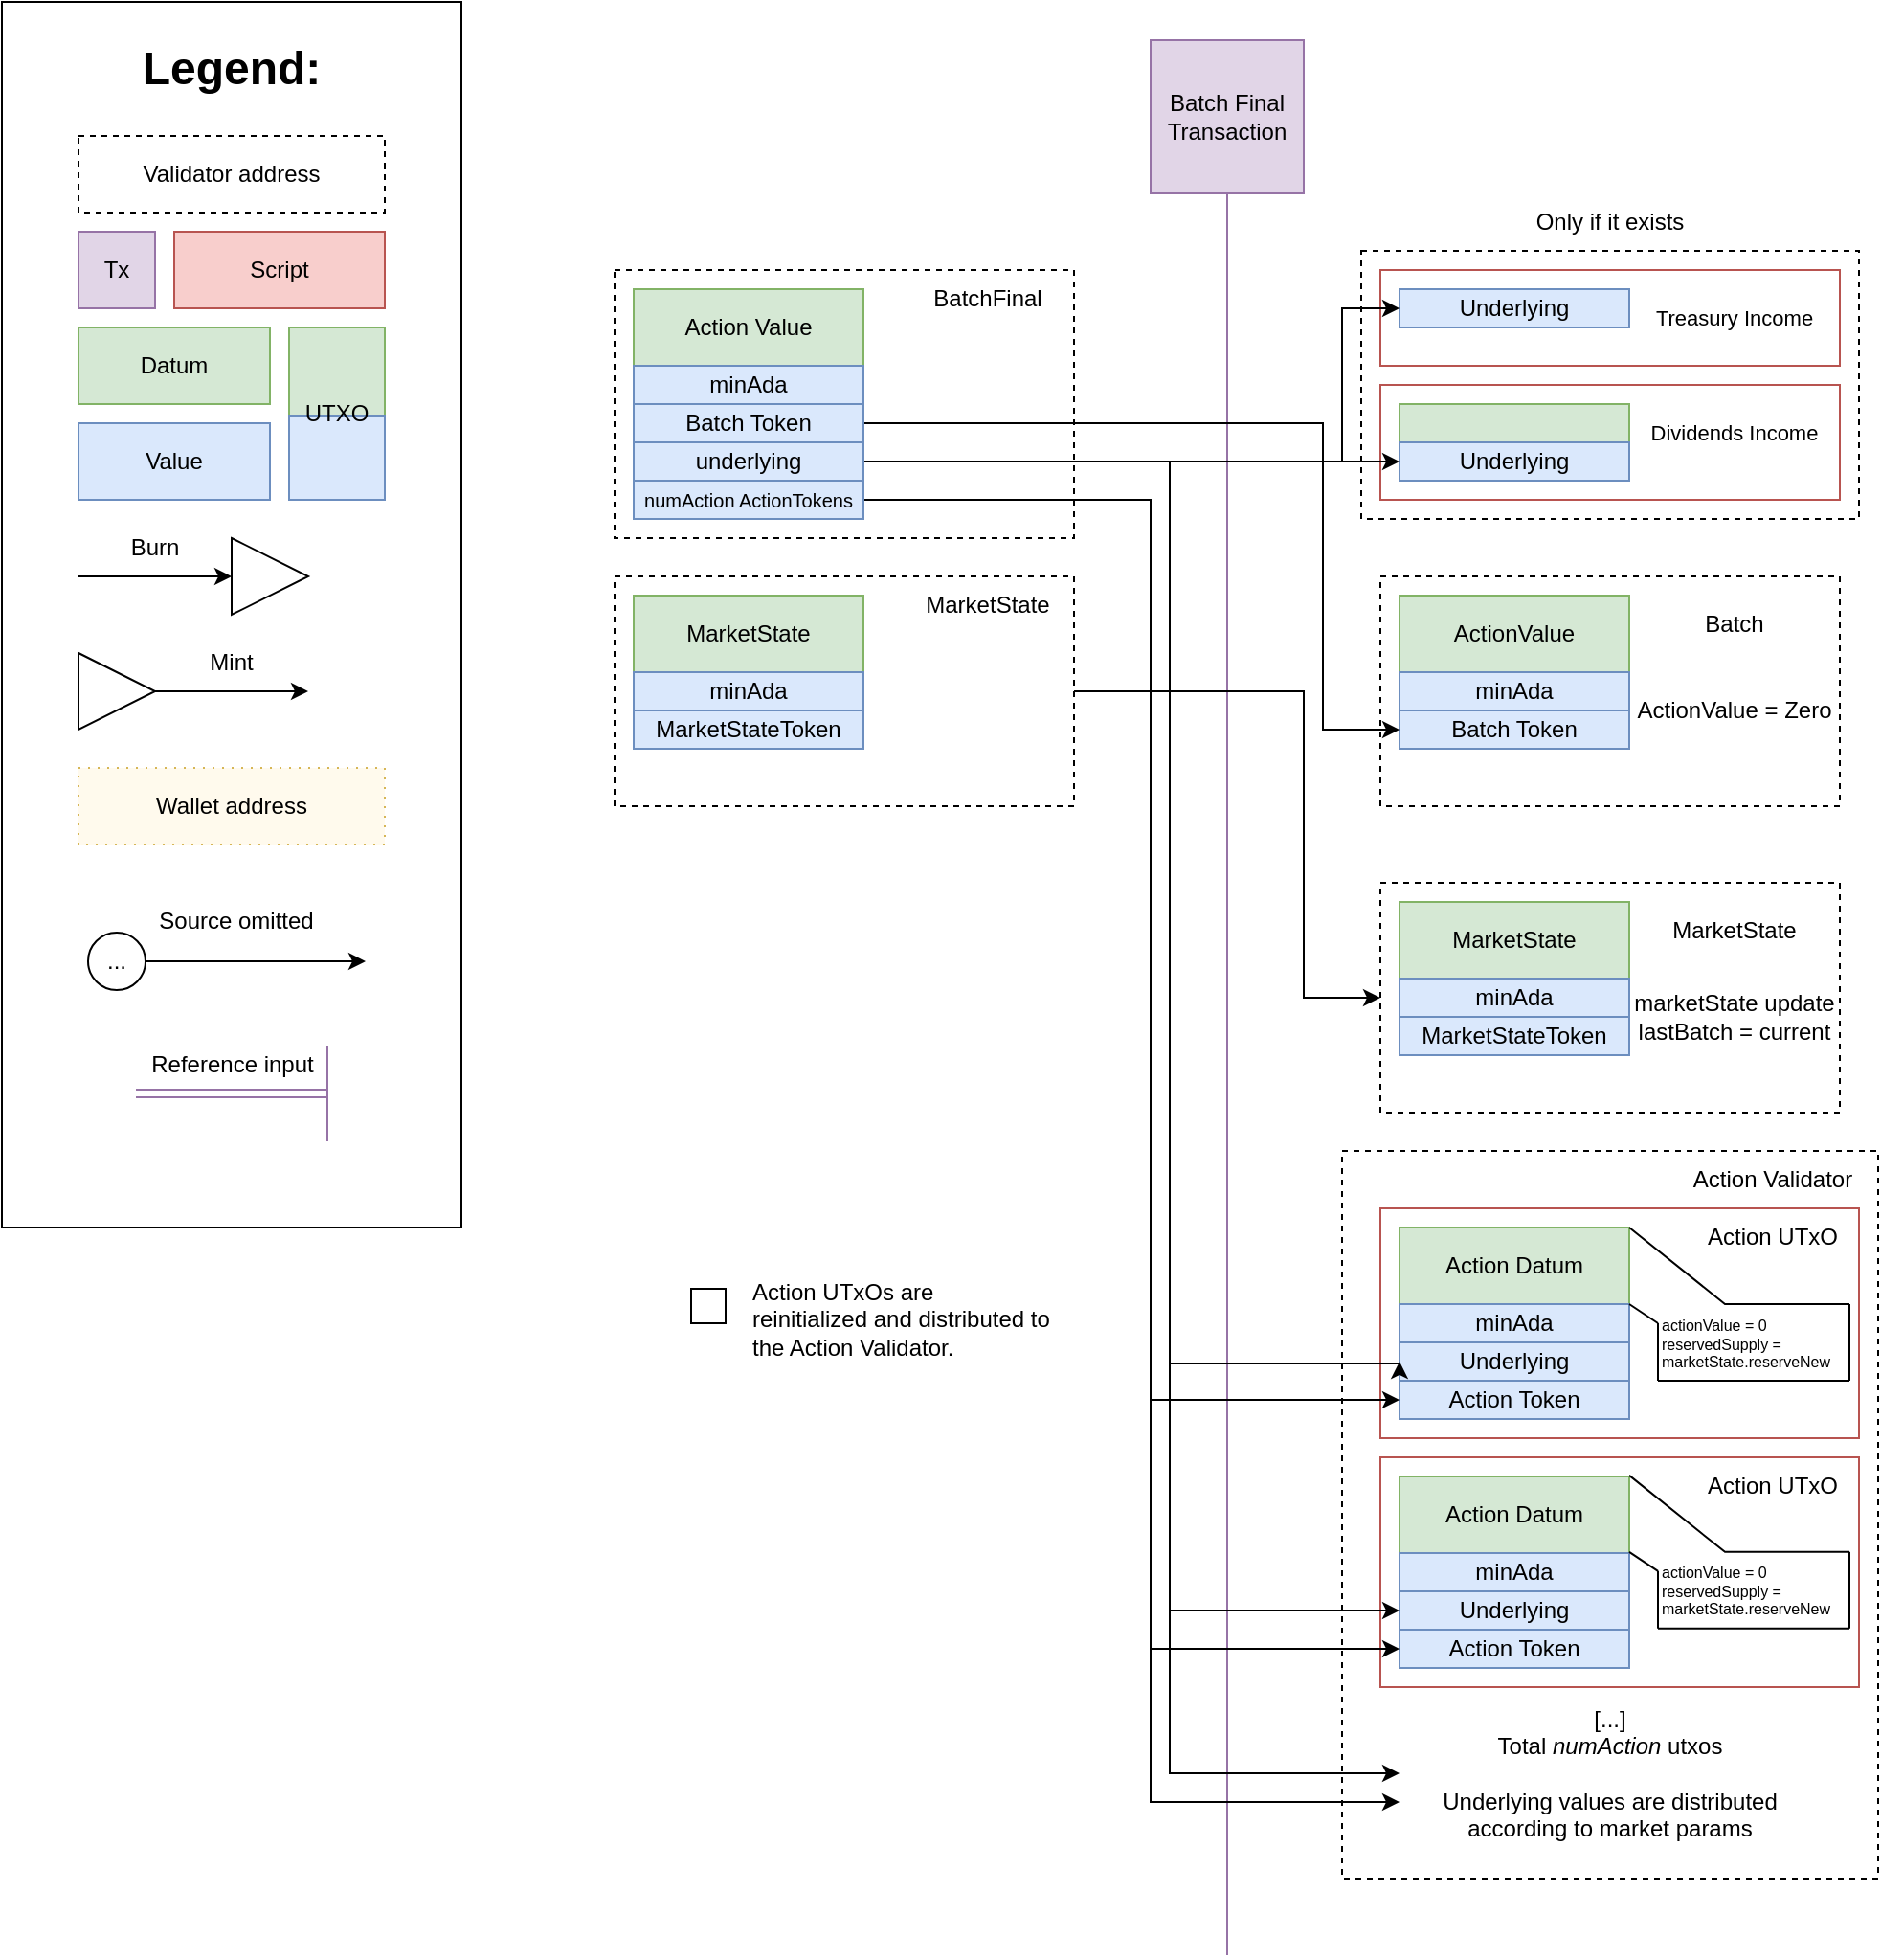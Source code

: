 <mxfile version="26.0.10">
  <diagram name="Page-1" id="YU9haA6fMDT3eav_pW62">
    <mxGraphModel dx="1876" dy="977" grid="1" gridSize="10" guides="1" tooltips="1" connect="1" arrows="1" fold="1" page="1" pageScale="1" pageWidth="850" pageHeight="1100" math="0" shadow="0">
      <root>
        <mxCell id="0" />
        <mxCell id="1" parent="0" />
        <mxCell id="FvWVYKfLzOEbFjhHtuPe-29" value="" style="rounded=0;whiteSpace=wrap;html=1;fillColor=none;strokeColor=#000000;dashed=1;" parent="1" vertex="1">
          <mxGeometry x="470" y="230" width="260" height="140" as="geometry" />
        </mxCell>
        <mxCell id="FvWVYKfLzOEbFjhHtuPe-1" value="Batch Final Transaction" style="whiteSpace=wrap;html=1;aspect=fixed;fillColor=#e1d5e7;strokeColor=#9673a6;" parent="1" vertex="1">
          <mxGeometry x="360" y="120" width="80" height="80" as="geometry" />
        </mxCell>
        <mxCell id="FvWVYKfLzOEbFjhHtuPe-2" value="" style="endArrow=none;html=1;rounded=0;entryX=0.5;entryY=1;entryDx=0;entryDy=0;fillColor=#e1d5e7;strokeColor=#9673a6;" parent="1" target="FvWVYKfLzOEbFjhHtuPe-1" edge="1">
          <mxGeometry width="50" height="50" relative="1" as="geometry">
            <mxPoint x="400" y="1120" as="sourcePoint" />
            <mxPoint x="440" y="570" as="targetPoint" />
          </mxGeometry>
        </mxCell>
        <mxCell id="FvWVYKfLzOEbFjhHtuPe-17" value="" style="rounded=0;whiteSpace=wrap;html=1;fillColor=none;strokeWidth=1;strokeColor=#b85450;" parent="1" vertex="1">
          <mxGeometry x="480" y="240" width="240" height="50" as="geometry" />
        </mxCell>
        <mxCell id="FvWVYKfLzOEbFjhHtuPe-18" value="&lt;font style=&quot;font-size: 11px;&quot;&gt;Treasury Income&lt;br&gt;&lt;/font&gt;" style="text;html=1;strokeColor=none;fillColor=none;align=center;verticalAlign=middle;whiteSpace=wrap;rounded=0;" parent="1" vertex="1">
          <mxGeometry x="620" y="250" width="90" height="30" as="geometry" />
        </mxCell>
        <mxCell id="FvWVYKfLzOEbFjhHtuPe-20" value="Underlying" style="rounded=0;whiteSpace=wrap;html=1;fillColor=#dae8fc;strokeColor=#6c8ebf;" parent="1" vertex="1">
          <mxGeometry x="490" y="250" width="120" height="20" as="geometry" />
        </mxCell>
        <mxCell id="FvWVYKfLzOEbFjhHtuPe-23" value="" style="rounded=0;whiteSpace=wrap;html=1;fillColor=none;strokeWidth=1;strokeColor=#b85450;" parent="1" vertex="1">
          <mxGeometry x="480" y="300" width="240" height="60" as="geometry" />
        </mxCell>
        <mxCell id="FvWVYKfLzOEbFjhHtuPe-24" value="&lt;font style=&quot;font-size: 11px;&quot;&gt;Dividends Income&lt;br&gt;&lt;/font&gt;" style="text;html=1;strokeColor=none;fillColor=none;align=center;verticalAlign=middle;whiteSpace=wrap;rounded=0;" parent="1" vertex="1">
          <mxGeometry x="620" y="310" width="90" height="30" as="geometry" />
        </mxCell>
        <mxCell id="FvWVYKfLzOEbFjhHtuPe-25" value="" style="rounded=0;whiteSpace=wrap;html=1;fillColor=#d5e8d4;strokeColor=#82b366;" parent="1" vertex="1">
          <mxGeometry x="490" y="310" width="120" height="20" as="geometry" />
        </mxCell>
        <mxCell id="FvWVYKfLzOEbFjhHtuPe-26" value="Underlying" style="rounded=0;whiteSpace=wrap;html=1;fillColor=#dae8fc;strokeColor=#6c8ebf;" parent="1" vertex="1">
          <mxGeometry x="490" y="330" width="120" height="20" as="geometry" />
        </mxCell>
        <mxCell id="FvWVYKfLzOEbFjhHtuPe-30" value="Only if it exists" style="text;html=1;strokeColor=none;fillColor=none;align=center;verticalAlign=middle;whiteSpace=wrap;rounded=0;" parent="1" vertex="1">
          <mxGeometry x="470" y="200" width="260" height="30" as="geometry" />
        </mxCell>
        <mxCell id="FvWVYKfLzOEbFjhHtuPe-31" value="" style="rounded=0;whiteSpace=wrap;html=1;fillColor=none;dashed=1;strokeWidth=1;" parent="1" vertex="1">
          <mxGeometry x="480" y="400" width="240" height="120" as="geometry" />
        </mxCell>
        <mxCell id="FvWVYKfLzOEbFjhHtuPe-32" value="Batch" style="text;html=1;strokeColor=none;fillColor=none;align=center;verticalAlign=middle;whiteSpace=wrap;rounded=0;" parent="1" vertex="1">
          <mxGeometry x="620" y="410" width="90" height="30" as="geometry" />
        </mxCell>
        <mxCell id="FvWVYKfLzOEbFjhHtuPe-33" value="ActionValue" style="rounded=0;whiteSpace=wrap;html=1;fillColor=#d5e8d4;strokeColor=#82b366;" parent="1" vertex="1">
          <mxGeometry x="490" y="410" width="120" height="40" as="geometry" />
        </mxCell>
        <mxCell id="FvWVYKfLzOEbFjhHtuPe-34" value="&lt;div&gt;minAda&lt;/div&gt;" style="rounded=0;whiteSpace=wrap;html=1;fillColor=#dae8fc;strokeColor=#6c8ebf;" parent="1" vertex="1">
          <mxGeometry x="490" y="450" width="120" height="20" as="geometry" />
        </mxCell>
        <mxCell id="FvWVYKfLzOEbFjhHtuPe-35" value="Batch Token" style="rounded=0;whiteSpace=wrap;html=1;fillColor=#dae8fc;strokeColor=#6c8ebf;" parent="1" vertex="1">
          <mxGeometry x="490" y="470" width="120" height="20" as="geometry" />
        </mxCell>
        <mxCell id="FvWVYKfLzOEbFjhHtuPe-43" value="" style="rounded=0;whiteSpace=wrap;html=1;fillColor=none;fontColor=#000000;strokeColor=#000000;dashed=1;movable=0;resizable=0;rotatable=0;deletable=0;editable=0;locked=1;connectable=0;" parent="1" vertex="1">
          <mxGeometry x="460" y="700" width="280" height="380" as="geometry" />
        </mxCell>
        <mxCell id="FvWVYKfLzOEbFjhHtuPe-44" value="" style="rounded=0;whiteSpace=wrap;html=1;fillColor=none;strokeWidth=1;strokeColor=#b85450;" parent="1" vertex="1">
          <mxGeometry x="480" y="730" width="250" height="120" as="geometry" />
        </mxCell>
        <mxCell id="FvWVYKfLzOEbFjhHtuPe-45" value="Action UTxO" style="text;html=1;strokeColor=none;fillColor=none;align=center;verticalAlign=middle;whiteSpace=wrap;rounded=0;" parent="1" vertex="1">
          <mxGeometry x="640" y="730" width="90" height="30" as="geometry" />
        </mxCell>
        <mxCell id="FvWVYKfLzOEbFjhHtuPe-46" value="Action Datum" style="rounded=0;whiteSpace=wrap;html=1;fillColor=#d5e8d4;strokeColor=#82b366;" parent="1" vertex="1">
          <mxGeometry x="490" y="740" width="120" height="40" as="geometry" />
        </mxCell>
        <mxCell id="FvWVYKfLzOEbFjhHtuPe-47" value="minAda" style="rounded=0;whiteSpace=wrap;html=1;fillColor=#dae8fc;strokeColor=#6c8ebf;" parent="1" vertex="1">
          <mxGeometry x="490" y="780" width="120" height="20" as="geometry" />
        </mxCell>
        <mxCell id="FvWVYKfLzOEbFjhHtuPe-48" value="Underlying" style="rounded=0;whiteSpace=wrap;html=1;fillColor=#dae8fc;strokeColor=#6c8ebf;" parent="1" vertex="1">
          <mxGeometry x="490" y="800" width="120" height="20" as="geometry" />
        </mxCell>
        <mxCell id="FvWVYKfLzOEbFjhHtuPe-49" value="Action Token" style="rounded=0;whiteSpace=wrap;html=1;fillColor=#dae8fc;strokeColor=#6c8ebf;" parent="1" vertex="1">
          <mxGeometry x="490" y="820" width="120" height="20" as="geometry" />
        </mxCell>
        <mxCell id="FvWVYKfLzOEbFjhHtuPe-50" value="" style="rounded=0;whiteSpace=wrap;html=1;fillColor=none;strokeWidth=1;strokeColor=#b85450;" parent="1" vertex="1">
          <mxGeometry x="480" y="860" width="250" height="120" as="geometry" />
        </mxCell>
        <mxCell id="FvWVYKfLzOEbFjhHtuPe-51" value="Action UTxO" style="text;html=1;strokeColor=none;fillColor=none;align=center;verticalAlign=middle;whiteSpace=wrap;rounded=0;" parent="1" vertex="1">
          <mxGeometry x="640" y="860" width="90" height="30" as="geometry" />
        </mxCell>
        <mxCell id="FvWVYKfLzOEbFjhHtuPe-52" value="Action Datum" style="rounded=0;whiteSpace=wrap;html=1;fillColor=#d5e8d4;strokeColor=#82b366;" parent="1" vertex="1">
          <mxGeometry x="490" y="870" width="120" height="40" as="geometry" />
        </mxCell>
        <mxCell id="FvWVYKfLzOEbFjhHtuPe-53" value="minAda" style="rounded=0;whiteSpace=wrap;html=1;fillColor=#dae8fc;strokeColor=#6c8ebf;" parent="1" vertex="1">
          <mxGeometry x="490" y="910" width="120" height="20" as="geometry" />
        </mxCell>
        <mxCell id="FvWVYKfLzOEbFjhHtuPe-54" value="Underlying" style="rounded=0;whiteSpace=wrap;html=1;fillColor=#dae8fc;strokeColor=#6c8ebf;" parent="1" vertex="1">
          <mxGeometry x="490" y="930" width="120" height="20" as="geometry" />
        </mxCell>
        <mxCell id="FvWVYKfLzOEbFjhHtuPe-55" value="&lt;div&gt;Action Token&lt;br&gt;&lt;/div&gt;" style="rounded=0;whiteSpace=wrap;html=1;fillColor=#dae8fc;strokeColor=#6c8ebf;" parent="1" vertex="1">
          <mxGeometry x="490" y="950" width="120" height="20" as="geometry" />
        </mxCell>
        <mxCell id="FvWVYKfLzOEbFjhHtuPe-56" value="[...]&lt;br&gt;&lt;div&gt;Total &lt;i&gt;numAction&lt;/i&gt; utxos&lt;/div&gt;&lt;div&gt;&lt;br&gt;&lt;/div&gt;Underlying values are distributed according to market params" style="text;html=1;strokeColor=none;fillColor=none;align=center;verticalAlign=middle;whiteSpace=wrap;rounded=0;" parent="1" vertex="1">
          <mxGeometry x="510" y="990" width="180" height="70" as="geometry" />
        </mxCell>
        <mxCell id="FvWVYKfLzOEbFjhHtuPe-90" style="edgeStyle=orthogonalEdgeStyle;rounded=0;orthogonalLoop=1;jettySize=auto;html=1;exitX=1;exitY=0.5;exitDx=0;exitDy=0;entryX=0;entryY=0.5;entryDx=0;entryDy=0;" parent="1" source="FvWVYKfLzOEbFjhHtuPe-62" target="FvWVYKfLzOEbFjhHtuPe-54" edge="1">
          <mxGeometry relative="1" as="geometry">
            <mxPoint x="480" y="940" as="targetPoint" />
            <Array as="points">
              <mxPoint x="370" y="340" />
              <mxPoint x="370" y="940" />
            </Array>
          </mxGeometry>
        </mxCell>
        <mxCell id="FvWVYKfLzOEbFjhHtuPe-91" style="edgeStyle=orthogonalEdgeStyle;rounded=0;orthogonalLoop=1;jettySize=auto;html=1;exitX=1;exitY=0.5;exitDx=0;exitDy=0;entryX=0;entryY=0.5;entryDx=0;entryDy=0;" parent="1" source="FvWVYKfLzOEbFjhHtuPe-62" target="FvWVYKfLzOEbFjhHtuPe-48" edge="1">
          <mxGeometry relative="1" as="geometry">
            <mxPoint x="480" y="1070" as="targetPoint" />
            <Array as="points">
              <mxPoint x="370" y="340" />
              <mxPoint x="370" y="811" />
              <mxPoint x="490" y="811" />
            </Array>
          </mxGeometry>
        </mxCell>
        <mxCell id="FvWVYKfLzOEbFjhHtuPe-92" style="edgeStyle=orthogonalEdgeStyle;rounded=0;orthogonalLoop=1;jettySize=auto;html=1;exitX=1;exitY=0.5;exitDx=0;exitDy=0;" parent="1" source="FvWVYKfLzOEbFjhHtuPe-62" edge="1">
          <mxGeometry relative="1" as="geometry">
            <Array as="points">
              <mxPoint x="370" y="340" />
              <mxPoint x="370" y="1025" />
            </Array>
            <mxPoint x="490" y="1025" as="targetPoint" />
          </mxGeometry>
        </mxCell>
        <mxCell id="FvWVYKfLzOEbFjhHtuPe-93" style="edgeStyle=orthogonalEdgeStyle;rounded=0;orthogonalLoop=1;jettySize=auto;html=1;exitX=1;exitY=0.5;exitDx=0;exitDy=0;entryX=0;entryY=0.5;entryDx=0;entryDy=0;" parent="1" source="FvWVYKfLzOEbFjhHtuPe-62" target="FvWVYKfLzOEbFjhHtuPe-20" edge="1">
          <mxGeometry relative="1" as="geometry">
            <Array as="points">
              <mxPoint x="460" y="340" />
              <mxPoint x="460" y="260" />
            </Array>
          </mxGeometry>
        </mxCell>
        <mxCell id="FvWVYKfLzOEbFjhHtuPe-94" style="edgeStyle=orthogonalEdgeStyle;rounded=0;orthogonalLoop=1;jettySize=auto;html=1;exitX=1;exitY=0.5;exitDx=0;exitDy=0;entryX=0;entryY=0.5;entryDx=0;entryDy=0;" parent="1" source="FvWVYKfLzOEbFjhHtuPe-62" target="FvWVYKfLzOEbFjhHtuPe-26" edge="1">
          <mxGeometry relative="1" as="geometry">
            <Array as="points">
              <mxPoint x="280" y="340" />
              <mxPoint x="280" y="340" />
            </Array>
          </mxGeometry>
        </mxCell>
        <mxCell id="FvWVYKfLzOEbFjhHtuPe-57" value="" style="rounded=0;whiteSpace=wrap;html=1;fillColor=none;dashed=1;strokeWidth=1;" parent="1" vertex="1">
          <mxGeometry x="80" y="240" width="240" height="140" as="geometry" />
        </mxCell>
        <mxCell id="FvWVYKfLzOEbFjhHtuPe-58" value="BatchFinal" style="text;html=1;strokeColor=none;fillColor=none;align=center;verticalAlign=middle;whiteSpace=wrap;rounded=0;" parent="1" vertex="1">
          <mxGeometry x="230" y="240" width="90" height="30" as="geometry" />
        </mxCell>
        <mxCell id="FvWVYKfLzOEbFjhHtuPe-59" value="Action Value" style="rounded=0;whiteSpace=wrap;html=1;fillColor=#d5e8d4;strokeColor=#82b366;" parent="1" vertex="1">
          <mxGeometry x="90" y="250" width="120" height="40" as="geometry" />
        </mxCell>
        <mxCell id="FvWVYKfLzOEbFjhHtuPe-60" value="minAda" style="rounded=0;whiteSpace=wrap;html=1;fillColor=#dae8fc;strokeColor=#6c8ebf;" parent="1" vertex="1">
          <mxGeometry x="90" y="290" width="120" height="20" as="geometry" />
        </mxCell>
        <mxCell id="lzO32armWS4qH3T6zc1x-44" style="edgeStyle=orthogonalEdgeStyle;rounded=0;orthogonalLoop=1;jettySize=auto;html=1;exitX=1;exitY=0.5;exitDx=0;exitDy=0;entryX=0;entryY=0.5;entryDx=0;entryDy=0;" parent="1" source="FvWVYKfLzOEbFjhHtuPe-61" target="FvWVYKfLzOEbFjhHtuPe-35" edge="1">
          <mxGeometry relative="1" as="geometry">
            <Array as="points">
              <mxPoint x="450" y="320" />
              <mxPoint x="450" y="480" />
            </Array>
          </mxGeometry>
        </mxCell>
        <mxCell id="FvWVYKfLzOEbFjhHtuPe-61" value="Batch Token" style="rounded=0;whiteSpace=wrap;html=1;fillColor=#dae8fc;strokeColor=#6c8ebf;" parent="1" vertex="1">
          <mxGeometry x="90" y="310" width="120" height="20" as="geometry" />
        </mxCell>
        <mxCell id="FvWVYKfLzOEbFjhHtuPe-62" value="underlying" style="rounded=0;whiteSpace=wrap;html=1;fillColor=#dae8fc;strokeColor=#6c8ebf;" parent="1" vertex="1">
          <mxGeometry x="90" y="330" width="120" height="20" as="geometry" />
        </mxCell>
        <mxCell id="lzO32armWS4qH3T6zc1x-46" style="edgeStyle=orthogonalEdgeStyle;rounded=0;orthogonalLoop=1;jettySize=auto;html=1;exitX=1;exitY=0.5;exitDx=0;exitDy=0;entryX=0;entryY=0.5;entryDx=0;entryDy=0;" parent="1" source="FvWVYKfLzOEbFjhHtuPe-63" target="FvWVYKfLzOEbFjhHtuPe-49" edge="1">
          <mxGeometry relative="1" as="geometry">
            <Array as="points">
              <mxPoint x="360" y="360" />
              <mxPoint x="360" y="830" />
            </Array>
          </mxGeometry>
        </mxCell>
        <mxCell id="lzO32armWS4qH3T6zc1x-47" style="edgeStyle=orthogonalEdgeStyle;rounded=0;orthogonalLoop=1;jettySize=auto;html=1;exitX=1;exitY=0.5;exitDx=0;exitDy=0;entryX=0;entryY=0.5;entryDx=0;entryDy=0;" parent="1" source="FvWVYKfLzOEbFjhHtuPe-63" target="FvWVYKfLzOEbFjhHtuPe-55" edge="1">
          <mxGeometry relative="1" as="geometry">
            <Array as="points">
              <mxPoint x="360" y="360" />
              <mxPoint x="360" y="960" />
            </Array>
          </mxGeometry>
        </mxCell>
        <mxCell id="lzO32armWS4qH3T6zc1x-48" style="edgeStyle=orthogonalEdgeStyle;rounded=0;orthogonalLoop=1;jettySize=auto;html=1;exitX=1;exitY=0.5;exitDx=0;exitDy=0;" parent="1" source="FvWVYKfLzOEbFjhHtuPe-63" edge="1">
          <mxGeometry relative="1" as="geometry">
            <mxPoint x="490" y="1040" as="targetPoint" />
            <Array as="points">
              <mxPoint x="360" y="360" />
              <mxPoint x="360" y="1040" />
            </Array>
          </mxGeometry>
        </mxCell>
        <mxCell id="FvWVYKfLzOEbFjhHtuPe-63" value="&lt;font style=&quot;font-size: 10px;&quot;&gt;numAction ActionTokens&lt;/font&gt;" style="rounded=0;whiteSpace=wrap;html=1;fillColor=#dae8fc;strokeColor=#6c8ebf;" parent="1" vertex="1">
          <mxGeometry x="90" y="350" width="120" height="20" as="geometry" />
        </mxCell>
        <mxCell id="FvWVYKfLzOEbFjhHtuPe-89" style="edgeStyle=orthogonalEdgeStyle;rounded=0;orthogonalLoop=1;jettySize=auto;html=1;exitX=1;exitY=0.5;exitDx=0;exitDy=0;entryX=0;entryY=0.5;entryDx=0;entryDy=0;" parent="1" source="FvWVYKfLzOEbFjhHtuPe-65" target="FvWVYKfLzOEbFjhHtuPe-84" edge="1">
          <mxGeometry relative="1" as="geometry">
            <Array as="points">
              <mxPoint x="440" y="460" />
              <mxPoint x="440" y="620" />
            </Array>
          </mxGeometry>
        </mxCell>
        <mxCell id="FvWVYKfLzOEbFjhHtuPe-65" value="" style="rounded=0;whiteSpace=wrap;html=1;fillColor=none;dashed=1;strokeWidth=1;" parent="1" vertex="1">
          <mxGeometry x="80" y="400" width="240" height="120" as="geometry" />
        </mxCell>
        <mxCell id="FvWVYKfLzOEbFjhHtuPe-66" value="MarketState" style="text;html=1;strokeColor=none;fillColor=none;align=center;verticalAlign=middle;whiteSpace=wrap;rounded=0;" parent="1" vertex="1">
          <mxGeometry x="230" y="400" width="90" height="30" as="geometry" />
        </mxCell>
        <mxCell id="FvWVYKfLzOEbFjhHtuPe-67" value="MarketState" style="rounded=0;whiteSpace=wrap;html=1;fillColor=#d5e8d4;strokeColor=#82b366;" parent="1" vertex="1">
          <mxGeometry x="90" y="410" width="120" height="40" as="geometry" />
        </mxCell>
        <mxCell id="FvWVYKfLzOEbFjhHtuPe-68" value="minAda" style="rounded=0;whiteSpace=wrap;html=1;fillColor=#dae8fc;strokeColor=#6c8ebf;" parent="1" vertex="1">
          <mxGeometry x="90" y="450" width="120" height="20" as="geometry" />
        </mxCell>
        <mxCell id="FvWVYKfLzOEbFjhHtuPe-69" value="MarketStateToken" style="rounded=0;whiteSpace=wrap;html=1;fillColor=#dae8fc;strokeColor=#6c8ebf;" parent="1" vertex="1">
          <mxGeometry x="90" y="470" width="120" height="20" as="geometry" />
        </mxCell>
        <mxCell id="FvWVYKfLzOEbFjhHtuPe-84" value="" style="rounded=0;whiteSpace=wrap;html=1;fillColor=none;dashed=1;strokeWidth=1;" parent="1" vertex="1">
          <mxGeometry x="480" y="560" width="240" height="120" as="geometry" />
        </mxCell>
        <mxCell id="FvWVYKfLzOEbFjhHtuPe-85" value="MarketState" style="text;html=1;strokeColor=none;fillColor=none;align=center;verticalAlign=middle;whiteSpace=wrap;rounded=0;" parent="1" vertex="1">
          <mxGeometry x="620" y="570" width="90" height="30" as="geometry" />
        </mxCell>
        <mxCell id="FvWVYKfLzOEbFjhHtuPe-86" value="MarketState" style="rounded=0;whiteSpace=wrap;html=1;fillColor=#d5e8d4;strokeColor=#82b366;" parent="1" vertex="1">
          <mxGeometry x="490" y="570" width="120" height="40" as="geometry" />
        </mxCell>
        <mxCell id="FvWVYKfLzOEbFjhHtuPe-87" value="minAda" style="rounded=0;whiteSpace=wrap;html=1;fillColor=#dae8fc;strokeColor=#6c8ebf;" parent="1" vertex="1">
          <mxGeometry x="490" y="610" width="120" height="20" as="geometry" />
        </mxCell>
        <mxCell id="FvWVYKfLzOEbFjhHtuPe-88" value="MarketStateToken" style="rounded=0;whiteSpace=wrap;html=1;fillColor=#dae8fc;strokeColor=#6c8ebf;" parent="1" vertex="1">
          <mxGeometry x="490" y="630" width="120" height="20" as="geometry" />
        </mxCell>
        <mxCell id="FvWVYKfLzOEbFjhHtuPe-95" value="&lt;div&gt;ActionValue = Zero&lt;/div&gt;" style="text;html=1;strokeColor=none;fillColor=none;align=center;verticalAlign=middle;whiteSpace=wrap;rounded=0;" parent="1" vertex="1">
          <mxGeometry x="610" y="430" width="110" height="80" as="geometry" />
        </mxCell>
        <mxCell id="FvWVYKfLzOEbFjhHtuPe-96" value="marketState update lastBatch = current" style="text;html=1;strokeColor=none;fillColor=none;align=center;verticalAlign=middle;whiteSpace=wrap;rounded=0;" parent="1" vertex="1">
          <mxGeometry x="610" y="590" width="110" height="80" as="geometry" />
        </mxCell>
        <mxCell id="FvWVYKfLzOEbFjhHtuPe-97" value="&lt;font&gt;actionValue = 0&lt;br&gt;reservedSupply = marketState.reserveNew&lt;/font&gt;" style="text;html=1;strokeColor=none;fillColor=none;align=left;verticalAlign=top;whiteSpace=wrap;rounded=0;fontSize=8;" parent="1" vertex="1">
          <mxGeometry x="625" y="780" width="100" height="40" as="geometry" />
        </mxCell>
        <mxCell id="WtjrpzOSmNOJ3_J0PeFR-1" value="" style="rounded=0;whiteSpace=wrap;html=1;fontSize=12;movable=1;resizable=1;rotatable=1;deletable=1;editable=1;locked=0;connectable=1;" parent="1" vertex="1">
          <mxGeometry x="-240" y="100" width="240" height="640" as="geometry" />
        </mxCell>
        <mxCell id="WtjrpzOSmNOJ3_J0PeFR-2" value="Legend:" style="text;html=1;strokeColor=none;fillColor=none;align=center;verticalAlign=middle;whiteSpace=wrap;rounded=0;fontStyle=1;fontSize=24;movable=1;resizable=1;rotatable=1;deletable=1;editable=1;locked=0;connectable=1;" parent="1" vertex="1">
          <mxGeometry x="-200" y="100" width="160" height="70" as="geometry" />
        </mxCell>
        <mxCell id="WtjrpzOSmNOJ3_J0PeFR-3" value="Validator address" style="rounded=0;whiteSpace=wrap;html=1;fontSize=12;fillColor=none;dashed=1;horizontal=1;strokeColor=#000000;gradientColor=none;movable=1;resizable=1;rotatable=1;deletable=1;editable=1;locked=0;connectable=1;" parent="1" vertex="1">
          <mxGeometry x="-200" y="170" width="160" height="40" as="geometry" />
        </mxCell>
        <mxCell id="WtjrpzOSmNOJ3_J0PeFR-4" value="Tx" style="rounded=0;whiteSpace=wrap;html=1;fontSize=12;fillColor=#e1d5e7;horizontal=1;strokeColor=#9673a6;movable=1;resizable=1;rotatable=1;deletable=1;editable=1;locked=0;connectable=1;" parent="1" vertex="1">
          <mxGeometry x="-200" y="220" width="40" height="40" as="geometry" />
        </mxCell>
        <mxCell id="WtjrpzOSmNOJ3_J0PeFR-5" value="&lt;div&gt;Datum&lt;/div&gt;" style="rounded=0;whiteSpace=wrap;html=1;fontSize=12;fillColor=#d5e8d4;horizontal=1;strokeColor=#82b366;movable=1;resizable=1;rotatable=1;deletable=1;editable=1;locked=0;connectable=1;" parent="1" vertex="1">
          <mxGeometry x="-200" y="270" width="100" height="40" as="geometry" />
        </mxCell>
        <mxCell id="WtjrpzOSmNOJ3_J0PeFR-6" value="" style="rounded=0;whiteSpace=wrap;html=1;fontSize=12;fillColor=#d5e8d4;horizontal=1;strokeColor=#82b366;movable=1;resizable=1;rotatable=1;deletable=1;editable=1;locked=0;connectable=1;" parent="1" vertex="1">
          <mxGeometry x="-90" y="270" width="50" height="46" as="geometry" />
        </mxCell>
        <mxCell id="WtjrpzOSmNOJ3_J0PeFR-7" value="Value" style="rounded=0;whiteSpace=wrap;html=1;fontSize=12;fillColor=#dae8fc;horizontal=1;strokeColor=#6c8ebf;movable=1;resizable=1;rotatable=1;deletable=1;editable=1;locked=0;connectable=1;" parent="1" vertex="1">
          <mxGeometry x="-200" y="320" width="100" height="40" as="geometry" />
        </mxCell>
        <mxCell id="WtjrpzOSmNOJ3_J0PeFR-8" value="" style="rounded=0;whiteSpace=wrap;html=1;fontSize=12;fillColor=#dae8fc;horizontal=1;strokeColor=#6c8ebf;movable=1;resizable=1;rotatable=1;deletable=1;editable=1;locked=0;connectable=1;" parent="1" vertex="1">
          <mxGeometry x="-90" y="316" width="50" height="44" as="geometry" />
        </mxCell>
        <mxCell id="WtjrpzOSmNOJ3_J0PeFR-9" value="UTXO" style="text;html=1;strokeColor=none;fillColor=none;align=center;verticalAlign=middle;whiteSpace=wrap;rounded=0;fontSize=12;movable=1;resizable=1;rotatable=1;deletable=1;editable=1;locked=0;connectable=1;" parent="1" vertex="1">
          <mxGeometry x="-85" y="300" width="40" height="30" as="geometry" />
        </mxCell>
        <mxCell id="WtjrpzOSmNOJ3_J0PeFR-10" value="" style="triangle;whiteSpace=wrap;html=1;fontSize=12;strokeColor=default;fillColor=default;movable=1;resizable=1;rotatable=1;deletable=1;editable=1;locked=0;connectable=1;" parent="1" vertex="1">
          <mxGeometry x="-120" y="380" width="40" height="40" as="geometry" />
        </mxCell>
        <mxCell id="WtjrpzOSmNOJ3_J0PeFR-11" value="" style="endArrow=classic;html=1;rounded=0;fontSize=12;entryX=0;entryY=0.5;entryDx=0;entryDy=0;movable=1;resizable=1;rotatable=1;deletable=1;editable=1;locked=0;connectable=1;" parent="1" target="WtjrpzOSmNOJ3_J0PeFR-10" edge="1">
          <mxGeometry width="50" height="50" relative="1" as="geometry">
            <mxPoint x="-200" y="400" as="sourcePoint" />
            <mxPoint x="-150" y="420" as="targetPoint" />
          </mxGeometry>
        </mxCell>
        <mxCell id="WtjrpzOSmNOJ3_J0PeFR-12" value="Burn" style="text;html=1;strokeColor=none;fillColor=none;align=center;verticalAlign=middle;whiteSpace=wrap;rounded=0;fontSize=12;movable=1;resizable=1;rotatable=1;deletable=1;editable=1;locked=0;connectable=1;" parent="1" vertex="1">
          <mxGeometry x="-190" y="370" width="60" height="30" as="geometry" />
        </mxCell>
        <mxCell id="WtjrpzOSmNOJ3_J0PeFR-13" value="" style="triangle;whiteSpace=wrap;html=1;fontSize=12;strokeColor=default;fillColor=default;movable=1;resizable=1;rotatable=1;deletable=1;editable=1;locked=0;connectable=1;" parent="1" vertex="1">
          <mxGeometry x="-200" y="440" width="40" height="40" as="geometry" />
        </mxCell>
        <mxCell id="WtjrpzOSmNOJ3_J0PeFR-14" value="" style="endArrow=classic;html=1;rounded=0;fontSize=12;exitX=1;exitY=0.5;exitDx=0;exitDy=0;movable=1;resizable=1;rotatable=1;deletable=1;editable=1;locked=0;connectable=1;" parent="1" source="WtjrpzOSmNOJ3_J0PeFR-13" edge="1">
          <mxGeometry width="50" height="50" relative="1" as="geometry">
            <mxPoint x="-120" y="500" as="sourcePoint" />
            <mxPoint x="-80" y="460" as="targetPoint" />
          </mxGeometry>
        </mxCell>
        <mxCell id="WtjrpzOSmNOJ3_J0PeFR-15" value="Mint" style="text;html=1;strokeColor=none;fillColor=none;align=center;verticalAlign=middle;whiteSpace=wrap;rounded=0;fontSize=12;movable=1;resizable=1;rotatable=1;deletable=1;editable=1;locked=0;connectable=1;" parent="1" vertex="1">
          <mxGeometry x="-150" y="430" width="60" height="30" as="geometry" />
        </mxCell>
        <mxCell id="WtjrpzOSmNOJ3_J0PeFR-16" value="Wallet address" style="rounded=0;whiteSpace=wrap;html=1;fontSize=12;fillColor=#FFFAED;dashed=1;horizontal=1;dashPattern=1 4;strokeColor=#d6b656;movable=1;resizable=1;rotatable=1;deletable=1;editable=1;locked=0;connectable=1;" parent="1" vertex="1">
          <mxGeometry x="-200" y="500" width="160" height="40" as="geometry" />
        </mxCell>
        <mxCell id="WtjrpzOSmNOJ3_J0PeFR-17" style="edgeStyle=orthogonalEdgeStyle;rounded=0;orthogonalLoop=1;jettySize=auto;html=1;exitX=1;exitY=0.5;exitDx=0;exitDy=0;fontSize=12;movable=1;resizable=1;rotatable=1;deletable=1;editable=1;locked=0;connectable=1;" parent="1" source="WtjrpzOSmNOJ3_J0PeFR-18" edge="1">
          <mxGeometry relative="1" as="geometry">
            <mxPoint x="-50" y="601" as="targetPoint" />
          </mxGeometry>
        </mxCell>
        <mxCell id="WtjrpzOSmNOJ3_J0PeFR-18" value="..." style="ellipse;whiteSpace=wrap;html=1;aspect=fixed;fontSize=12;strokeColor=#000000;fillColor=none;gradientColor=none;movable=1;resizable=1;rotatable=1;deletable=1;editable=1;locked=0;connectable=1;" parent="1" vertex="1">
          <mxGeometry x="-195" y="586" width="30" height="30" as="geometry" />
        </mxCell>
        <mxCell id="WtjrpzOSmNOJ3_J0PeFR-19" value="Source omitted" style="text;html=1;strokeColor=none;fillColor=none;align=center;verticalAlign=middle;whiteSpace=wrap;rounded=0;fontSize=12;movable=1;resizable=1;rotatable=1;deletable=1;editable=1;locked=0;connectable=1;" parent="1" vertex="1">
          <mxGeometry x="-165" y="570" width="95" height="20" as="geometry" />
        </mxCell>
        <mxCell id="WtjrpzOSmNOJ3_J0PeFR-20" value="Script" style="rounded=0;whiteSpace=wrap;html=1;fontSize=12;fillColor=#f8cecc;horizontal=1;strokeColor=#b85450;movable=1;resizable=1;rotatable=1;deletable=1;editable=1;locked=0;connectable=1;" parent="1" vertex="1">
          <mxGeometry x="-150" y="220" width="110" height="40" as="geometry" />
        </mxCell>
        <mxCell id="WtjrpzOSmNOJ3_J0PeFR-21" value="" style="endArrow=none;html=1;rounded=0;fillColor=#e1d5e7;strokeColor=#9673a6;movable=1;resizable=1;rotatable=1;deletable=1;editable=1;locked=0;connectable=1;" parent="1" edge="1">
          <mxGeometry width="50" height="50" relative="1" as="geometry">
            <mxPoint x="-70" y="695" as="sourcePoint" />
            <mxPoint x="-70" y="645" as="targetPoint" />
          </mxGeometry>
        </mxCell>
        <mxCell id="WtjrpzOSmNOJ3_J0PeFR-22" value="" style="shape=link;html=1;rounded=0;fillColor=#e1d5e7;strokeColor=#9673a6;movable=1;resizable=1;rotatable=1;deletable=1;editable=1;locked=0;connectable=1;" parent="1" edge="1">
          <mxGeometry width="100" relative="1" as="geometry">
            <mxPoint x="-170" y="670" as="sourcePoint" />
            <mxPoint x="-70" y="670" as="targetPoint" />
          </mxGeometry>
        </mxCell>
        <mxCell id="WtjrpzOSmNOJ3_J0PeFR-23" value="Reference input" style="text;html=1;strokeColor=none;fillColor=none;align=center;verticalAlign=middle;whiteSpace=wrap;rounded=0;fontSize=12;movable=1;resizable=1;rotatable=1;deletable=1;editable=1;locked=0;connectable=1;" parent="1" vertex="1">
          <mxGeometry x="-167.5" y="645" width="95" height="20" as="geometry" />
        </mxCell>
        <mxCell id="lzO32armWS4qH3T6zc1x-28" value="Action Validator" style="text;html=1;strokeColor=none;fillColor=none;align=center;verticalAlign=middle;whiteSpace=wrap;rounded=0;" parent="1" vertex="1">
          <mxGeometry x="640" y="700" width="90" height="30" as="geometry" />
        </mxCell>
        <mxCell id="lzO32armWS4qH3T6zc1x-29" value="" style="endArrow=none;html=1;rounded=0;entryX=1;entryY=0;entryDx=0;entryDy=0;" parent="1" target="FvWVYKfLzOEbFjhHtuPe-97" edge="1">
          <mxGeometry width="50" height="50" relative="1" as="geometry">
            <mxPoint x="610" y="740" as="sourcePoint" />
            <mxPoint x="660" y="690" as="targetPoint" />
            <Array as="points">
              <mxPoint x="660" y="780" />
            </Array>
          </mxGeometry>
        </mxCell>
        <mxCell id="lzO32armWS4qH3T6zc1x-30" value="" style="endArrow=none;html=1;rounded=0;entryX=0;entryY=0.25;entryDx=0;entryDy=0;" parent="1" target="FvWVYKfLzOEbFjhHtuPe-97" edge="1">
          <mxGeometry width="50" height="50" relative="1" as="geometry">
            <mxPoint x="610" y="780" as="sourcePoint" />
            <mxPoint x="660" y="730" as="targetPoint" />
          </mxGeometry>
        </mxCell>
        <mxCell id="lzO32armWS4qH3T6zc1x-32" value="" style="endArrow=none;html=1;rounded=0;exitX=1;exitY=0;exitDx=0;exitDy=0;entryX=1;entryY=1;entryDx=0;entryDy=0;" parent="1" source="FvWVYKfLzOEbFjhHtuPe-97" target="FvWVYKfLzOEbFjhHtuPe-97" edge="1">
          <mxGeometry width="50" height="50" relative="1" as="geometry">
            <mxPoint x="710" y="760" as="sourcePoint" />
            <mxPoint x="760" y="710" as="targetPoint" />
          </mxGeometry>
        </mxCell>
        <mxCell id="lzO32armWS4qH3T6zc1x-33" value="" style="endArrow=none;html=1;rounded=0;exitX=1;exitY=1;exitDx=0;exitDy=0;entryX=0;entryY=1;entryDx=0;entryDy=0;" parent="1" source="FvWVYKfLzOEbFjhHtuPe-97" target="FvWVYKfLzOEbFjhHtuPe-97" edge="1">
          <mxGeometry width="50" height="50" relative="1" as="geometry">
            <mxPoint x="710" y="760" as="sourcePoint" />
            <mxPoint x="760" y="710" as="targetPoint" />
          </mxGeometry>
        </mxCell>
        <mxCell id="lzO32armWS4qH3T6zc1x-34" value="" style="endArrow=none;html=1;rounded=0;exitX=0;exitY=1;exitDx=0;exitDy=0;entryX=0;entryY=0.25;entryDx=0;entryDy=0;" parent="1" source="FvWVYKfLzOEbFjhHtuPe-97" target="FvWVYKfLzOEbFjhHtuPe-97" edge="1">
          <mxGeometry width="50" height="50" relative="1" as="geometry">
            <mxPoint x="710" y="760" as="sourcePoint" />
            <mxPoint x="760" y="710" as="targetPoint" />
          </mxGeometry>
        </mxCell>
        <mxCell id="lzO32armWS4qH3T6zc1x-37" value="&lt;font&gt;actionValue = 0&lt;br&gt;reservedSupply = marketState.reserveNew&lt;/font&gt;" style="text;html=1;strokeColor=none;fillColor=none;align=left;verticalAlign=top;whiteSpace=wrap;rounded=0;fontSize=8;" parent="1" vertex="1">
          <mxGeometry x="625" y="909.43" width="100" height="40" as="geometry" />
        </mxCell>
        <mxCell id="lzO32armWS4qH3T6zc1x-38" value="" style="endArrow=none;html=1;rounded=0;exitX=1;exitY=1;exitDx=0;exitDy=0;entryX=0;entryY=1;entryDx=0;entryDy=0;" parent="1" source="lzO32armWS4qH3T6zc1x-37" target="lzO32armWS4qH3T6zc1x-37" edge="1">
          <mxGeometry width="50" height="50" relative="1" as="geometry">
            <mxPoint x="710" y="889.43" as="sourcePoint" />
            <mxPoint x="760" y="839.43" as="targetPoint" />
          </mxGeometry>
        </mxCell>
        <mxCell id="lzO32armWS4qH3T6zc1x-39" value="" style="endArrow=none;html=1;rounded=0;entryX=1;entryY=0;entryDx=0;entryDy=0;" parent="1" target="lzO32armWS4qH3T6zc1x-37" edge="1">
          <mxGeometry width="50" height="50" relative="1" as="geometry">
            <mxPoint x="610" y="869.43" as="sourcePoint" />
            <mxPoint x="660" y="819.43" as="targetPoint" />
            <Array as="points">
              <mxPoint x="660" y="909.43" />
            </Array>
          </mxGeometry>
        </mxCell>
        <mxCell id="lzO32armWS4qH3T6zc1x-40" value="" style="endArrow=none;html=1;rounded=0;entryX=0;entryY=0.25;entryDx=0;entryDy=0;" parent="1" target="lzO32armWS4qH3T6zc1x-37" edge="1">
          <mxGeometry width="50" height="50" relative="1" as="geometry">
            <mxPoint x="610" y="909.43" as="sourcePoint" />
            <mxPoint x="660" y="859.43" as="targetPoint" />
          </mxGeometry>
        </mxCell>
        <mxCell id="lzO32armWS4qH3T6zc1x-41" value="" style="endArrow=none;html=1;rounded=0;exitX=0;exitY=1;exitDx=0;exitDy=0;entryX=0;entryY=0.25;entryDx=0;entryDy=0;" parent="1" source="lzO32armWS4qH3T6zc1x-37" target="lzO32armWS4qH3T6zc1x-37" edge="1">
          <mxGeometry width="50" height="50" relative="1" as="geometry">
            <mxPoint x="710" y="889.43" as="sourcePoint" />
            <mxPoint x="760" y="839.43" as="targetPoint" />
          </mxGeometry>
        </mxCell>
        <mxCell id="lzO32armWS4qH3T6zc1x-42" value="" style="endArrow=none;html=1;rounded=0;exitX=1;exitY=0;exitDx=0;exitDy=0;entryX=1;entryY=1;entryDx=0;entryDy=0;" parent="1" source="lzO32armWS4qH3T6zc1x-37" target="lzO32armWS4qH3T6zc1x-37" edge="1">
          <mxGeometry width="50" height="50" relative="1" as="geometry">
            <mxPoint x="710" y="760" as="sourcePoint" />
            <mxPoint x="760" y="710" as="targetPoint" />
          </mxGeometry>
        </mxCell>
        <mxCell id="lzO32armWS4qH3T6zc1x-49" value="" style="shape=image;html=1;verticalAlign=top;verticalLabelPosition=bottom;labelBackgroundColor=#ffffff;imageAspect=0;aspect=fixed;image=https://cdn0.iconfinder.com/data/icons/evericons-24px-vol-2/24/lightbulb-128.png;imageBorder=default;" parent="1" vertex="1">
          <mxGeometry x="120" y="772" width="18" height="18" as="geometry" />
        </mxCell>
        <mxCell id="lzO32armWS4qH3T6zc1x-50" value="Action UTxOs are reinitialized and distributed to the Action Validator." style="text;html=1;align=left;verticalAlign=top;whiteSpace=wrap;rounded=0;" parent="1" vertex="1">
          <mxGeometry x="150" y="760" width="160" height="40" as="geometry" />
        </mxCell>
      </root>
    </mxGraphModel>
  </diagram>
</mxfile>
